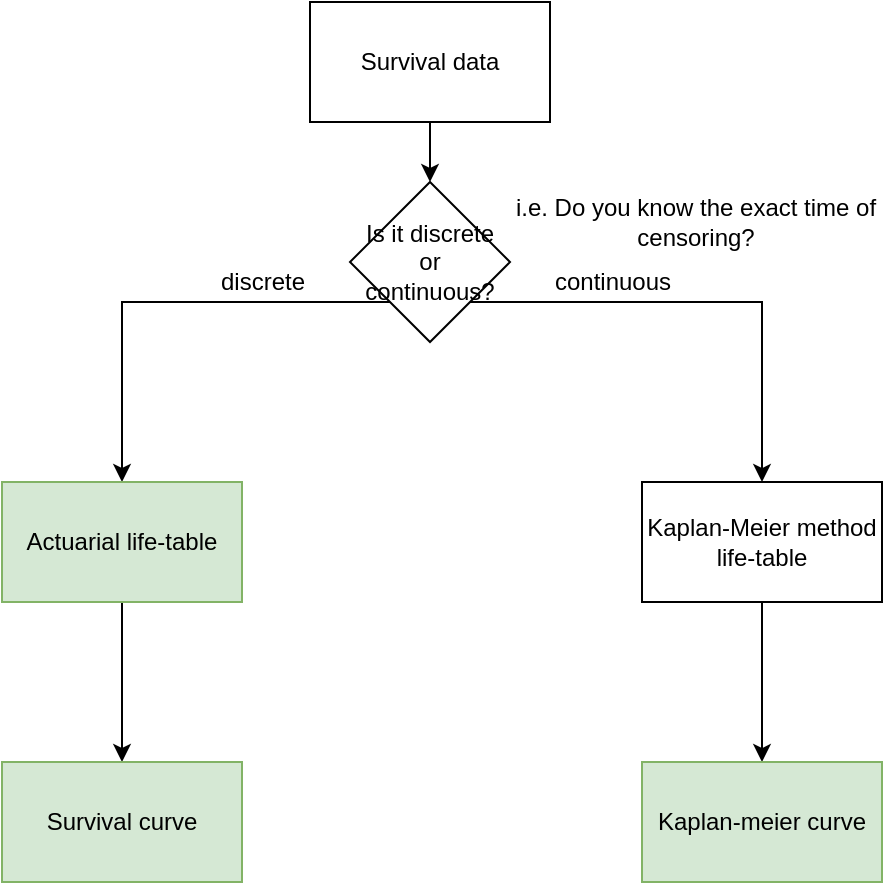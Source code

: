 <mxfile version="14.4.4" type="device"><diagram id="0_fLAT2gZoseDHu_nBnf" name="Page-1"><mxGraphModel dx="946" dy="557" grid="1" gridSize="10" guides="1" tooltips="1" connect="1" arrows="1" fold="1" page="1" pageScale="1" pageWidth="827" pageHeight="1169" math="0" shadow="0"><root><mxCell id="0"/><mxCell id="1" parent="0"/><mxCell id="OpXPXO7Gm68sW_a6jL00-6" style="edgeStyle=orthogonalEdgeStyle;rounded=0;orthogonalLoop=1;jettySize=auto;html=1;exitX=0.5;exitY=1;exitDx=0;exitDy=0;entryX=0.5;entryY=0;entryDx=0;entryDy=0;" edge="1" parent="1" source="OpXPXO7Gm68sW_a6jL00-1" target="OpXPXO7Gm68sW_a6jL00-2"><mxGeometry relative="1" as="geometry"/></mxCell><mxCell id="OpXPXO7Gm68sW_a6jL00-1" value="Survival data" style="rounded=0;whiteSpace=wrap;html=1;" vertex="1" parent="1"><mxGeometry x="354" y="80" width="120" height="60" as="geometry"/></mxCell><mxCell id="OpXPXO7Gm68sW_a6jL00-7" style="edgeStyle=orthogonalEdgeStyle;rounded=0;orthogonalLoop=1;jettySize=auto;html=1;exitX=0;exitY=1;exitDx=0;exitDy=0;" edge="1" parent="1" source="OpXPXO7Gm68sW_a6jL00-2" target="OpXPXO7Gm68sW_a6jL00-3"><mxGeometry relative="1" as="geometry"/></mxCell><mxCell id="OpXPXO7Gm68sW_a6jL00-9" style="edgeStyle=orthogonalEdgeStyle;rounded=0;orthogonalLoop=1;jettySize=auto;html=1;exitX=1;exitY=1;exitDx=0;exitDy=0;entryX=0.5;entryY=0;entryDx=0;entryDy=0;" edge="1" parent="1" source="OpXPXO7Gm68sW_a6jL00-2" target="OpXPXO7Gm68sW_a6jL00-8"><mxGeometry relative="1" as="geometry"/></mxCell><mxCell id="OpXPXO7Gm68sW_a6jL00-2" value="Is it discrete or continuous?" style="rhombus;whiteSpace=wrap;html=1;" vertex="1" parent="1"><mxGeometry x="374" y="170" width="80" height="80" as="geometry"/></mxCell><mxCell id="OpXPXO7Gm68sW_a6jL00-12" style="edgeStyle=orthogonalEdgeStyle;rounded=0;orthogonalLoop=1;jettySize=auto;html=1;exitX=0.5;exitY=1;exitDx=0;exitDy=0;entryX=0.5;entryY=0;entryDx=0;entryDy=0;" edge="1" parent="1" source="OpXPXO7Gm68sW_a6jL00-3" target="OpXPXO7Gm68sW_a6jL00-10"><mxGeometry relative="1" as="geometry"/></mxCell><mxCell id="OpXPXO7Gm68sW_a6jL00-3" value="Actuarial life-table" style="rounded=0;whiteSpace=wrap;html=1;fillColor=#d5e8d4;strokeColor=#82b366;" vertex="1" parent="1"><mxGeometry x="200" y="320" width="120" height="60" as="geometry"/></mxCell><mxCell id="OpXPXO7Gm68sW_a6jL00-13" style="edgeStyle=orthogonalEdgeStyle;rounded=0;orthogonalLoop=1;jettySize=auto;html=1;exitX=0.5;exitY=1;exitDx=0;exitDy=0;entryX=0.5;entryY=0;entryDx=0;entryDy=0;" edge="1" parent="1" source="OpXPXO7Gm68sW_a6jL00-8" target="OpXPXO7Gm68sW_a6jL00-11"><mxGeometry relative="1" as="geometry"/></mxCell><mxCell id="OpXPXO7Gm68sW_a6jL00-8" value="Kaplan-Meier method life-table" style="rounded=0;whiteSpace=wrap;html=1;" vertex="1" parent="1"><mxGeometry x="520" y="320" width="120" height="60" as="geometry"/></mxCell><mxCell id="OpXPXO7Gm68sW_a6jL00-10" value="Survival curve" style="rounded=0;whiteSpace=wrap;html=1;fillColor=#d5e8d4;strokeColor=#82b366;" vertex="1" parent="1"><mxGeometry x="200" y="460" width="120" height="60" as="geometry"/></mxCell><mxCell id="OpXPXO7Gm68sW_a6jL00-11" value="Kaplan-meier curve" style="rounded=0;whiteSpace=wrap;html=1;fillColor=#d5e8d4;strokeColor=#82b366;" vertex="1" parent="1"><mxGeometry x="520" y="460" width="120" height="60" as="geometry"/></mxCell><mxCell id="OpXPXO7Gm68sW_a6jL00-14" value="i.e. Do you know the exact time of censoring?" style="text;html=1;strokeColor=none;fillColor=none;align=center;verticalAlign=middle;whiteSpace=wrap;rounded=0;" vertex="1" parent="1"><mxGeometry x="454" y="180" width="186" height="20" as="geometry"/></mxCell><mxCell id="OpXPXO7Gm68sW_a6jL00-15" value="discrete" style="text;html=1;align=center;verticalAlign=middle;resizable=0;points=[];autosize=1;" vertex="1" parent="1"><mxGeometry x="300" y="210" width="60" height="20" as="geometry"/></mxCell><mxCell id="OpXPXO7Gm68sW_a6jL00-16" value="continuous" style="text;html=1;align=center;verticalAlign=middle;resizable=0;points=[];autosize=1;" vertex="1" parent="1"><mxGeometry x="470" y="210" width="70" height="20" as="geometry"/></mxCell></root></mxGraphModel></diagram></mxfile>